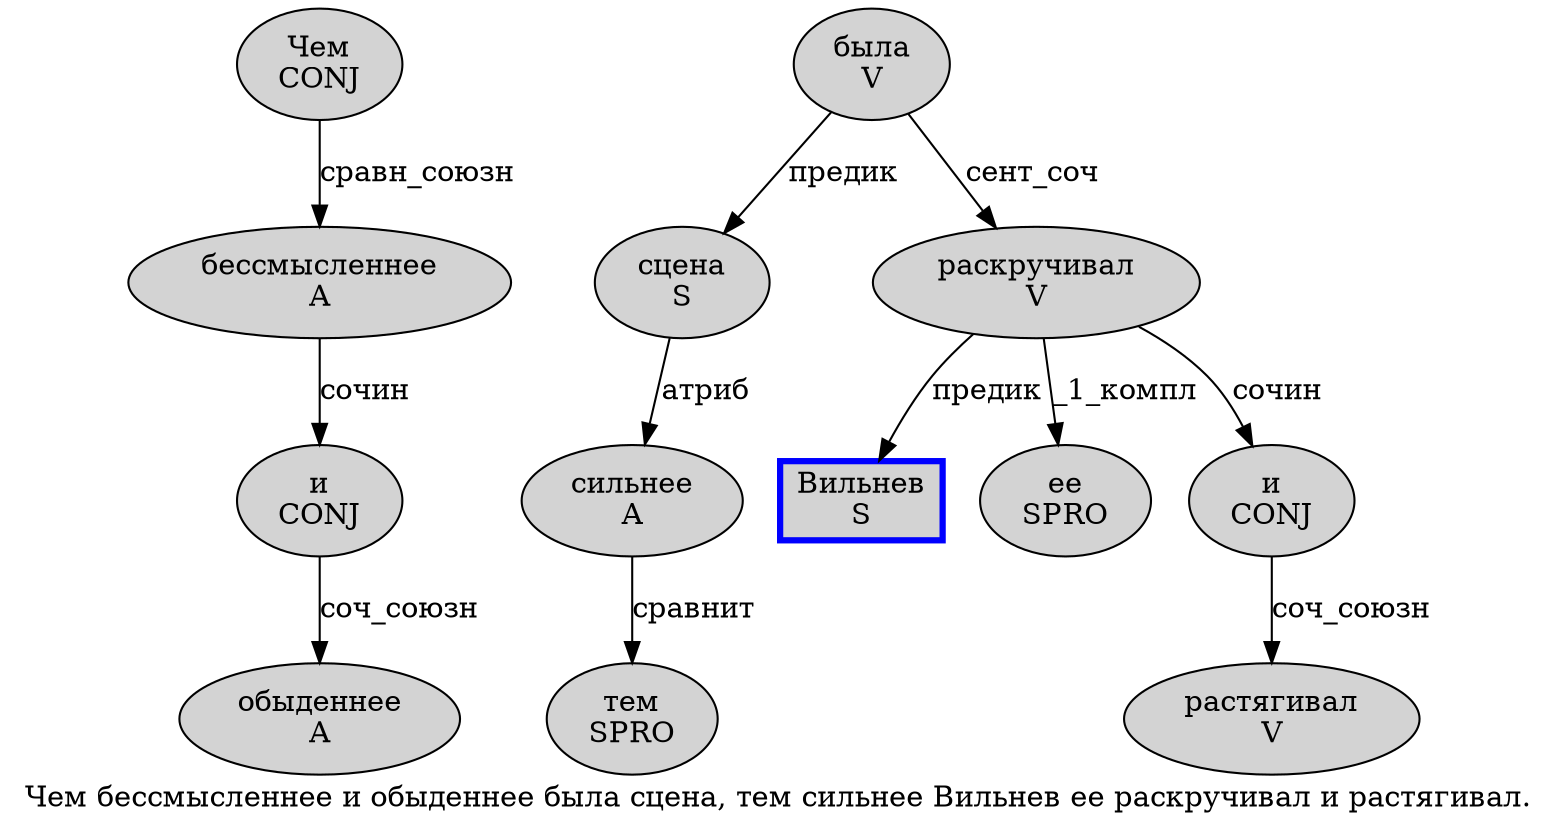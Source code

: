 digraph SENTENCE_2605 {
	graph [label="Чем бессмысленнее и обыденнее была сцена, тем сильнее Вильнев ее раскручивал и растягивал."]
	node [style=filled]
		0 [label="Чем
CONJ" color="" fillcolor=lightgray penwidth=1 shape=ellipse]
		1 [label="бессмысленнее
A" color="" fillcolor=lightgray penwidth=1 shape=ellipse]
		2 [label="и
CONJ" color="" fillcolor=lightgray penwidth=1 shape=ellipse]
		3 [label="обыденнее
A" color="" fillcolor=lightgray penwidth=1 shape=ellipse]
		4 [label="была
V" color="" fillcolor=lightgray penwidth=1 shape=ellipse]
		5 [label="сцена
S" color="" fillcolor=lightgray penwidth=1 shape=ellipse]
		7 [label="тем
SPRO" color="" fillcolor=lightgray penwidth=1 shape=ellipse]
		8 [label="сильнее
A" color="" fillcolor=lightgray penwidth=1 shape=ellipse]
		9 [label="Вильнев
S" color=blue fillcolor=lightgray penwidth=3 shape=box]
		10 [label="ее
SPRO" color="" fillcolor=lightgray penwidth=1 shape=ellipse]
		11 [label="раскручивал
V" color="" fillcolor=lightgray penwidth=1 shape=ellipse]
		12 [label="и
CONJ" color="" fillcolor=lightgray penwidth=1 shape=ellipse]
		13 [label="растягивал
V" color="" fillcolor=lightgray penwidth=1 shape=ellipse]
			5 -> 8 [label="атриб"]
			2 -> 3 [label="соч_союзн"]
			12 -> 13 [label="соч_союзн"]
			8 -> 7 [label="сравнит"]
			11 -> 9 [label="предик"]
			11 -> 10 [label="_1_компл"]
			11 -> 12 [label="сочин"]
			0 -> 1 [label="сравн_союзн"]
			1 -> 2 [label="сочин"]
			4 -> 5 [label="предик"]
			4 -> 11 [label="сент_соч"]
}